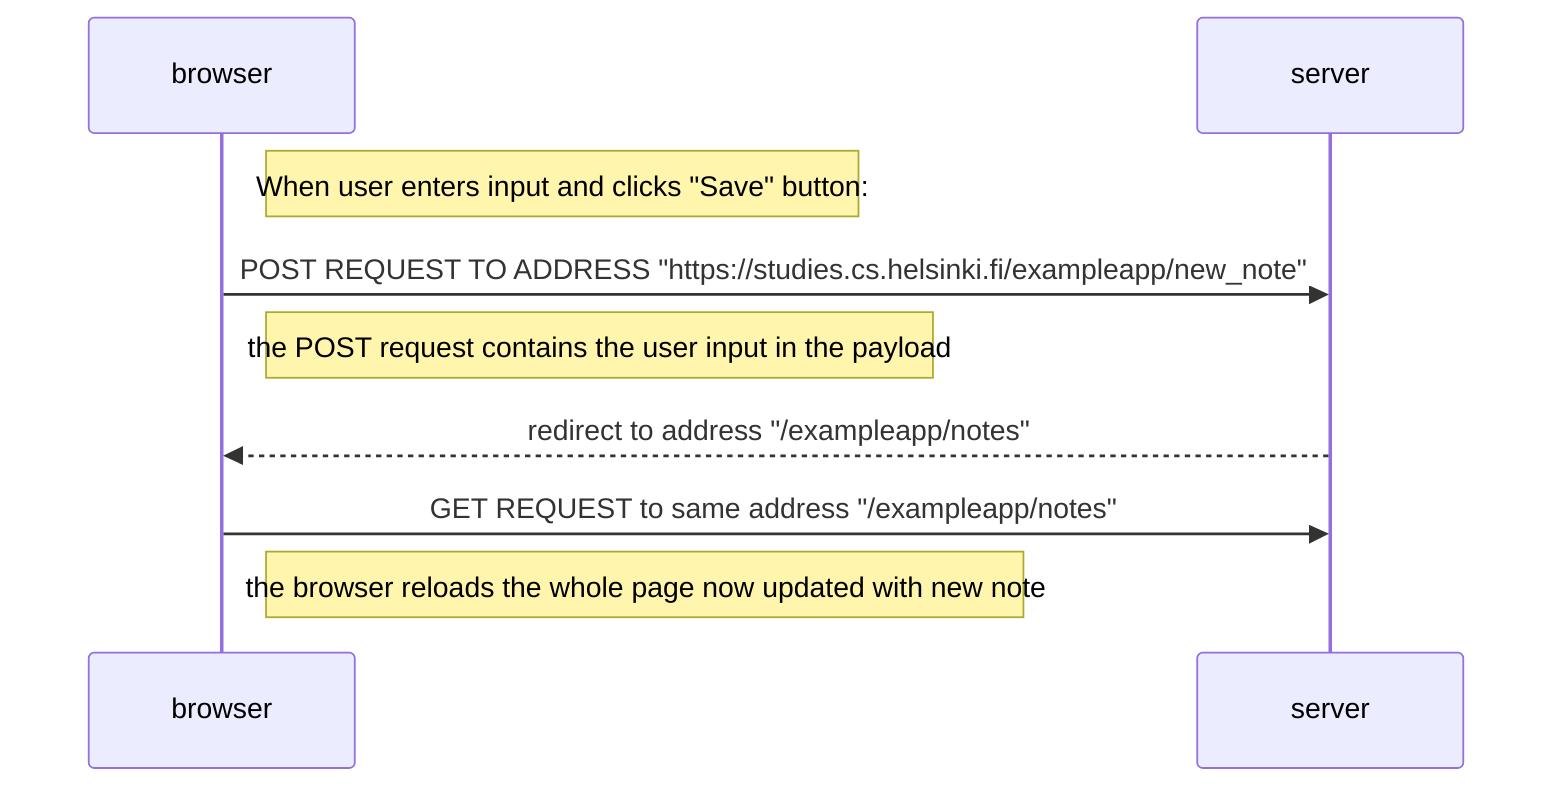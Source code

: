 sequenceDiagram
    participant browser
    participant server

      Note right of browser: When user enters input and clicks "Save" button:
      browser ->> server : POST REQUEST TO ADDRESS "https://studies.cs.helsinki.fi/exampleapp/new_note"
      Note right of browser: the POST request contains the user input in the payload
      server -->> browser : redirect to address "/exampleapp/notes"
      browser ->> server : GET REQUEST to same address "/exampleapp/notes"
      Note right of browser: the browser reloads the whole page now updated with new note